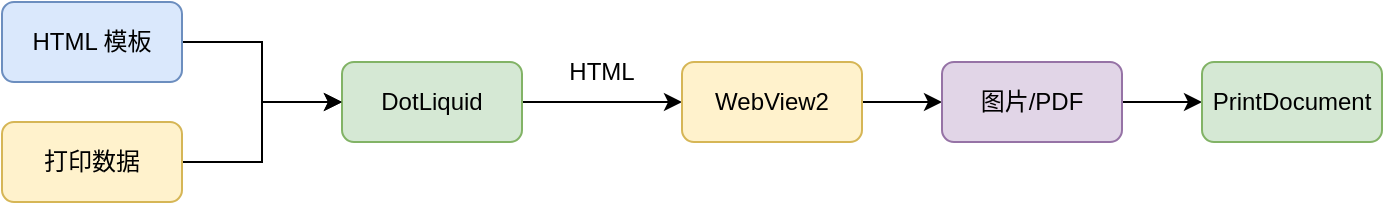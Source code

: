 <mxfile version="21.6.5" type="device">
  <diagram name="第 1 页" id="lLdcs64wc-2CUs5PUWSA">
    <mxGraphModel dx="1194" dy="716" grid="1" gridSize="10" guides="1" tooltips="1" connect="1" arrows="1" fold="1" page="1" pageScale="1" pageWidth="827" pageHeight="1169" math="0" shadow="0">
      <root>
        <mxCell id="0" />
        <mxCell id="1" parent="0" />
        <mxCell id="rpMHWw29xO9kkQgfhT3w-3" style="edgeStyle=orthogonalEdgeStyle;rounded=0;orthogonalLoop=1;jettySize=auto;html=1;exitX=1;exitY=0.5;exitDx=0;exitDy=0;entryX=0;entryY=0.5;entryDx=0;entryDy=0;" edge="1" parent="1" source="rpMHWw29xO9kkQgfhT3w-1" target="rpMHWw29xO9kkQgfhT3w-2">
          <mxGeometry relative="1" as="geometry" />
        </mxCell>
        <mxCell id="rpMHWw29xO9kkQgfhT3w-1" value="HTML 模板" style="rounded=1;whiteSpace=wrap;html=1;fillColor=#dae8fc;strokeColor=#6c8ebf;" vertex="1" parent="1">
          <mxGeometry x="50" y="90" width="90" height="40" as="geometry" />
        </mxCell>
        <mxCell id="rpMHWw29xO9kkQgfhT3w-7" style="edgeStyle=orthogonalEdgeStyle;rounded=0;orthogonalLoop=1;jettySize=auto;html=1;exitX=1;exitY=0.5;exitDx=0;exitDy=0;entryX=0;entryY=0.5;entryDx=0;entryDy=0;" edge="1" parent="1" source="rpMHWw29xO9kkQgfhT3w-2" target="rpMHWw29xO9kkQgfhT3w-6">
          <mxGeometry relative="1" as="geometry" />
        </mxCell>
        <mxCell id="rpMHWw29xO9kkQgfhT3w-2" value="DotLiquid" style="rounded=1;whiteSpace=wrap;html=1;fillColor=#d5e8d4;strokeColor=#82b366;" vertex="1" parent="1">
          <mxGeometry x="220" y="120" width="90" height="40" as="geometry" />
        </mxCell>
        <mxCell id="rpMHWw29xO9kkQgfhT3w-5" style="edgeStyle=orthogonalEdgeStyle;rounded=0;orthogonalLoop=1;jettySize=auto;html=1;exitX=1;exitY=0.5;exitDx=0;exitDy=0;entryX=0;entryY=0.5;entryDx=0;entryDy=0;" edge="1" parent="1" source="rpMHWw29xO9kkQgfhT3w-4" target="rpMHWw29xO9kkQgfhT3w-2">
          <mxGeometry relative="1" as="geometry" />
        </mxCell>
        <mxCell id="rpMHWw29xO9kkQgfhT3w-4" value="打印数据" style="rounded=1;whiteSpace=wrap;html=1;fillColor=#fff2cc;strokeColor=#d6b656;" vertex="1" parent="1">
          <mxGeometry x="50" y="150" width="90" height="40" as="geometry" />
        </mxCell>
        <mxCell id="rpMHWw29xO9kkQgfhT3w-9" style="edgeStyle=orthogonalEdgeStyle;rounded=0;orthogonalLoop=1;jettySize=auto;html=1;exitX=1;exitY=0.5;exitDx=0;exitDy=0;entryX=0;entryY=0.5;entryDx=0;entryDy=0;" edge="1" parent="1" source="rpMHWw29xO9kkQgfhT3w-6" target="rpMHWw29xO9kkQgfhT3w-8">
          <mxGeometry relative="1" as="geometry" />
        </mxCell>
        <mxCell id="rpMHWw29xO9kkQgfhT3w-6" value="WebView2" style="rounded=1;whiteSpace=wrap;html=1;fillColor=#fff2cc;strokeColor=#d6b656;" vertex="1" parent="1">
          <mxGeometry x="390" y="120" width="90" height="40" as="geometry" />
        </mxCell>
        <mxCell id="rpMHWw29xO9kkQgfhT3w-13" style="edgeStyle=orthogonalEdgeStyle;rounded=0;orthogonalLoop=1;jettySize=auto;html=1;exitX=1;exitY=0.5;exitDx=0;exitDy=0;entryX=0;entryY=0.5;entryDx=0;entryDy=0;" edge="1" parent="1" source="rpMHWw29xO9kkQgfhT3w-8" target="rpMHWw29xO9kkQgfhT3w-12">
          <mxGeometry relative="1" as="geometry" />
        </mxCell>
        <mxCell id="rpMHWw29xO9kkQgfhT3w-8" value="图片/PDF" style="rounded=1;whiteSpace=wrap;html=1;fillColor=#e1d5e7;strokeColor=#9673a6;" vertex="1" parent="1">
          <mxGeometry x="520" y="120" width="90" height="40" as="geometry" />
        </mxCell>
        <mxCell id="rpMHWw29xO9kkQgfhT3w-12" value="PrintDocument" style="rounded=1;whiteSpace=wrap;html=1;fillColor=#d5e8d4;strokeColor=#82b366;" vertex="1" parent="1">
          <mxGeometry x="650" y="120" width="90" height="40" as="geometry" />
        </mxCell>
        <mxCell id="rpMHWw29xO9kkQgfhT3w-14" value="HTML" style="text;html=1;strokeColor=none;fillColor=none;align=center;verticalAlign=middle;whiteSpace=wrap;rounded=0;" vertex="1" parent="1">
          <mxGeometry x="320" y="110" width="60" height="30" as="geometry" />
        </mxCell>
      </root>
    </mxGraphModel>
  </diagram>
</mxfile>
